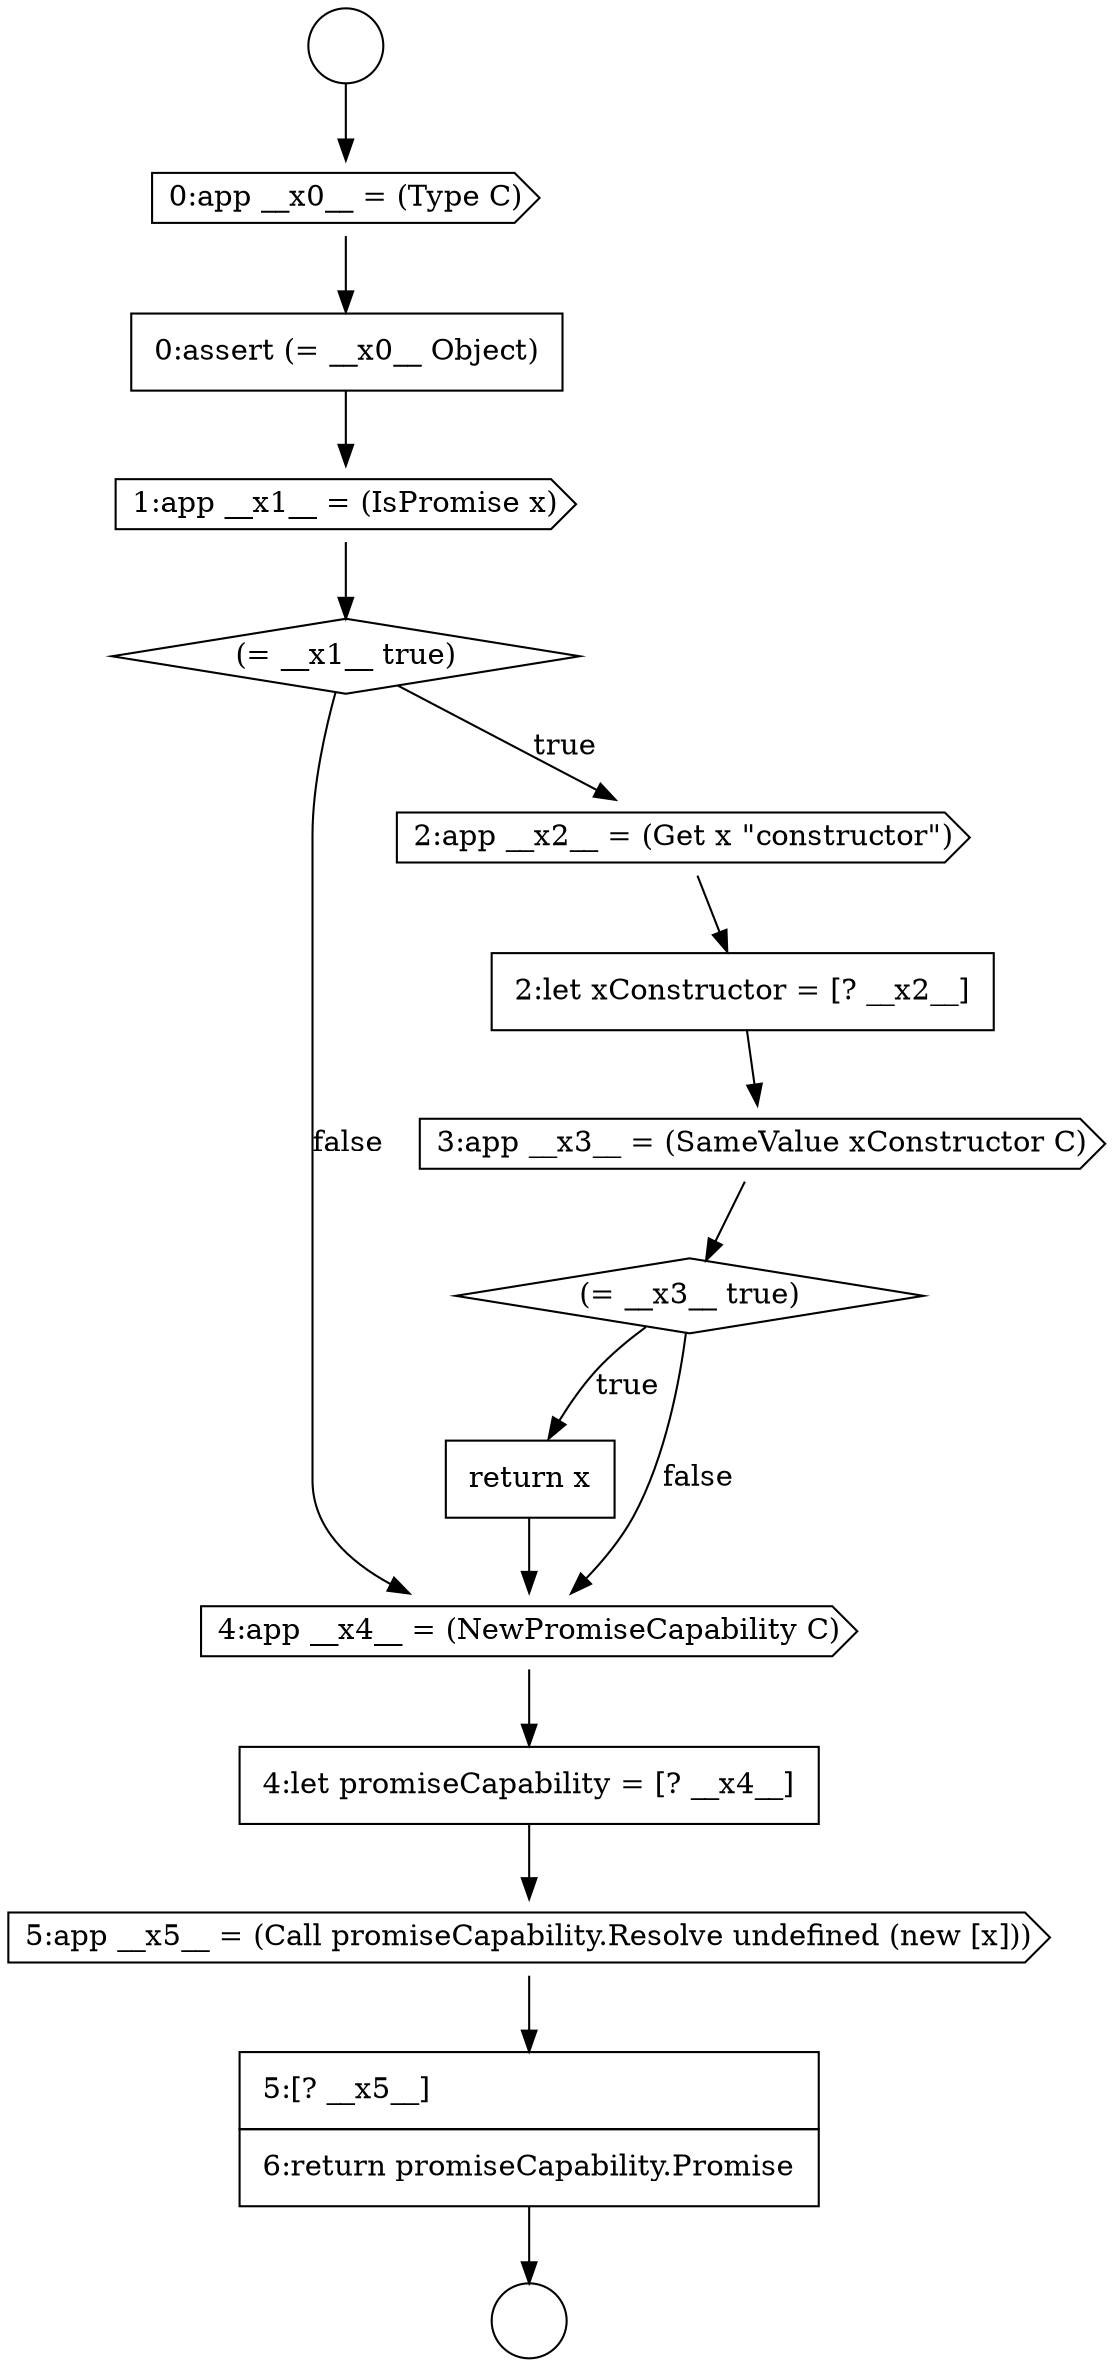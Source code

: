digraph {
  node18955 [shape=cds, label=<<font color="black">0:app __x0__ = (Type C)</font>> color="black" fillcolor="white" style=filled]
  node18954 [shape=circle label=" " color="black" fillcolor="white" style=filled]
  node18965 [shape=none, margin=0, label=<<font color="black">
    <table border="0" cellborder="1" cellspacing="0" cellpadding="10">
      <tr><td align="left">4:let promiseCapability = [? __x4__]</td></tr>
    </table>
  </font>> color="black" fillcolor="white" style=filled]
  node18961 [shape=cds, label=<<font color="black">3:app __x3__ = (SameValue xConstructor C)</font>> color="black" fillcolor="white" style=filled]
  node18958 [shape=diamond, label=<<font color="black">(= __x1__ true)</font>> color="black" fillcolor="white" style=filled]
  node18953 [shape=circle label=" " color="black" fillcolor="white" style=filled]
  node18966 [shape=cds, label=<<font color="black">5:app __x5__ = (Call promiseCapability.Resolve undefined (new [x]))</font>> color="black" fillcolor="white" style=filled]
  node18962 [shape=diamond, label=<<font color="black">(= __x3__ true)</font>> color="black" fillcolor="white" style=filled]
  node18957 [shape=cds, label=<<font color="black">1:app __x1__ = (IsPromise x)</font>> color="black" fillcolor="white" style=filled]
  node18960 [shape=none, margin=0, label=<<font color="black">
    <table border="0" cellborder="1" cellspacing="0" cellpadding="10">
      <tr><td align="left">2:let xConstructor = [? __x2__]</td></tr>
    </table>
  </font>> color="black" fillcolor="white" style=filled]
  node18963 [shape=none, margin=0, label=<<font color="black">
    <table border="0" cellborder="1" cellspacing="0" cellpadding="10">
      <tr><td align="left">return x</td></tr>
    </table>
  </font>> color="black" fillcolor="white" style=filled]
  node18964 [shape=cds, label=<<font color="black">4:app __x4__ = (NewPromiseCapability C)</font>> color="black" fillcolor="white" style=filled]
  node18959 [shape=cds, label=<<font color="black">2:app __x2__ = (Get x &quot;constructor&quot;)</font>> color="black" fillcolor="white" style=filled]
  node18956 [shape=none, margin=0, label=<<font color="black">
    <table border="0" cellborder="1" cellspacing="0" cellpadding="10">
      <tr><td align="left">0:assert (= __x0__ Object)</td></tr>
    </table>
  </font>> color="black" fillcolor="white" style=filled]
  node18967 [shape=none, margin=0, label=<<font color="black">
    <table border="0" cellborder="1" cellspacing="0" cellpadding="10">
      <tr><td align="left">5:[? __x5__]</td></tr>
      <tr><td align="left">6:return promiseCapability.Promise</td></tr>
    </table>
  </font>> color="black" fillcolor="white" style=filled]
  node18962 -> node18963 [label=<<font color="black">true</font>> color="black"]
  node18962 -> node18964 [label=<<font color="black">false</font>> color="black"]
  node18960 -> node18961 [ color="black"]
  node18963 -> node18964 [ color="black"]
  node18958 -> node18959 [label=<<font color="black">true</font>> color="black"]
  node18958 -> node18964 [label=<<font color="black">false</font>> color="black"]
  node18953 -> node18955 [ color="black"]
  node18961 -> node18962 [ color="black"]
  node18956 -> node18957 [ color="black"]
  node18965 -> node18966 [ color="black"]
  node18957 -> node18958 [ color="black"]
  node18959 -> node18960 [ color="black"]
  node18964 -> node18965 [ color="black"]
  node18966 -> node18967 [ color="black"]
  node18955 -> node18956 [ color="black"]
  node18967 -> node18954 [ color="black"]
}

